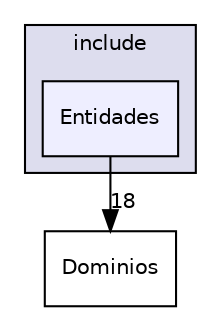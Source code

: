 digraph "Entidades" {
  compound=true
  node [ fontsize="10", fontname="Helvetica"];
  edge [ labelfontsize="10", labelfontname="Helvetica"];
  subgraph clusterdir_d44c64559bbebec7f509842c48db8b23 {
    graph [ bgcolor="#ddddee", pencolor="black", label="include" fontname="Helvetica", fontsize="10", URL="dir_d44c64559bbebec7f509842c48db8b23.html"]
  dir_ce5f4a480043d107452a96d2c52b2a64 [shape=box, label="Entidades", style="filled", fillcolor="#eeeeff", pencolor="black", URL="dir_ce5f4a480043d107452a96d2c52b2a64.html"];
  }
  dir_22482870b450f3a092f5a4a44a0ba886 [shape=box label="Dominios" URL="dir_22482870b450f3a092f5a4a44a0ba886.html"];
  dir_ce5f4a480043d107452a96d2c52b2a64->dir_22482870b450f3a092f5a4a44a0ba886 [headlabel="18", labeldistance=1.5 headhref="dir_000001_000002.html"];
}
